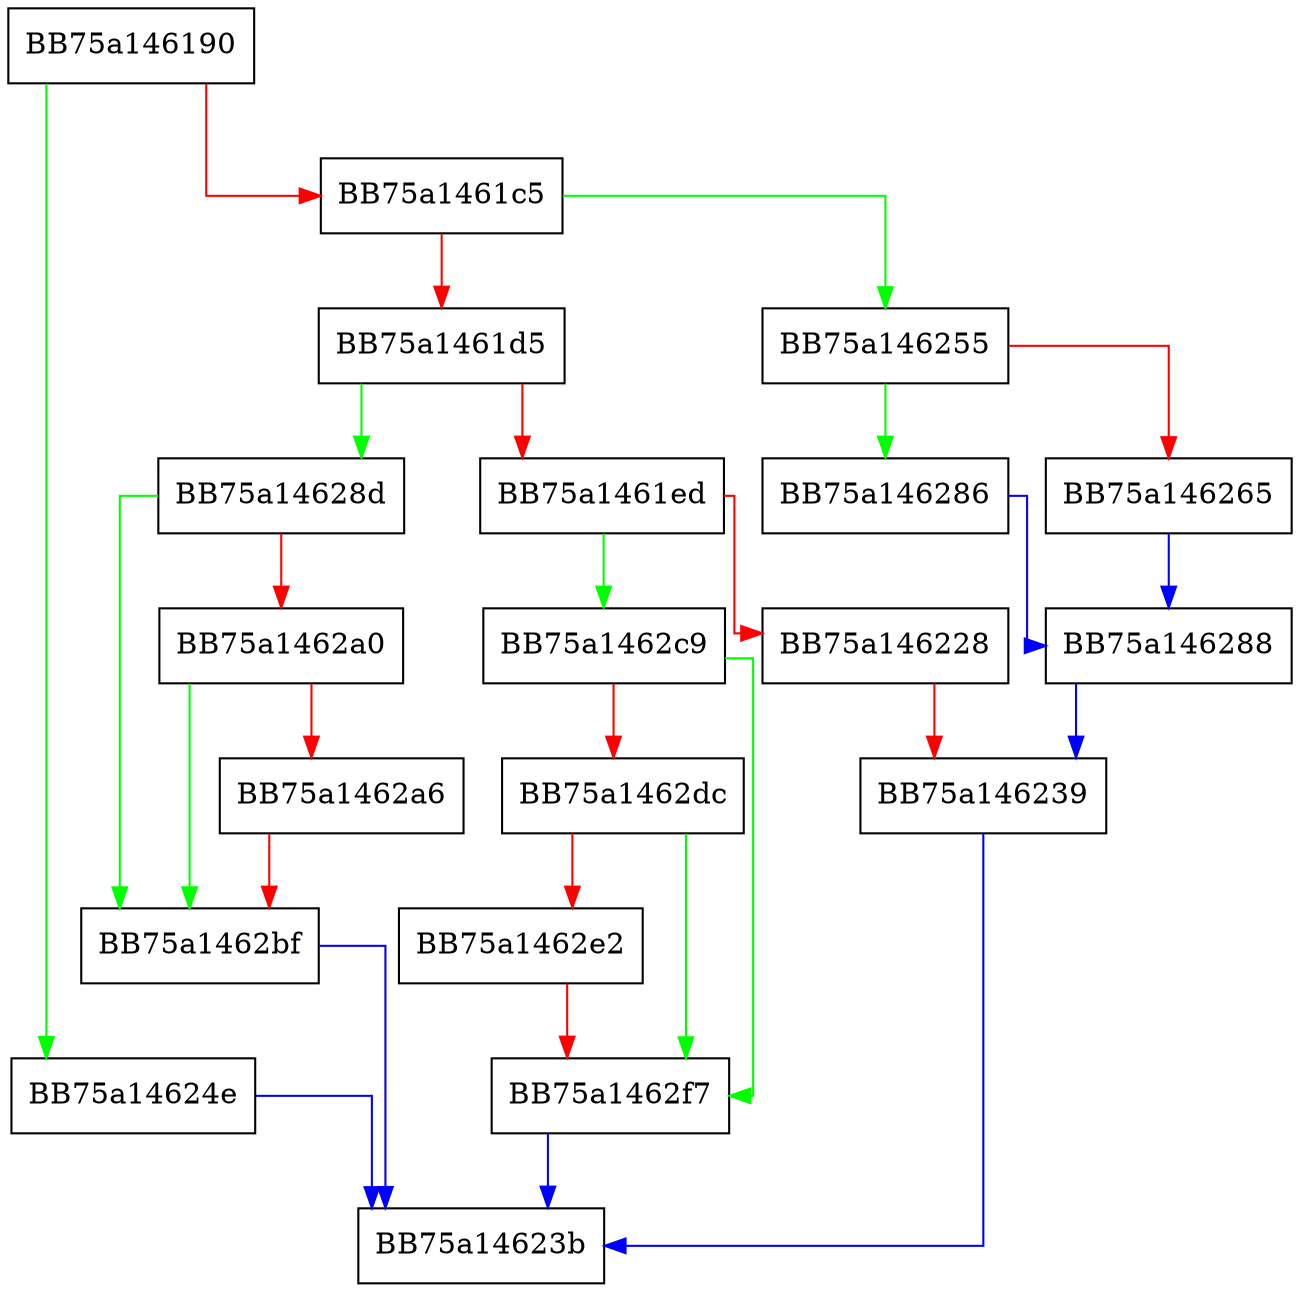 digraph Read {
  node [shape="box"];
  graph [splines=ortho];
  BB75a146190 -> BB75a14624e [color="green"];
  BB75a146190 -> BB75a1461c5 [color="red"];
  BB75a1461c5 -> BB75a146255 [color="green"];
  BB75a1461c5 -> BB75a1461d5 [color="red"];
  BB75a1461d5 -> BB75a14628d [color="green"];
  BB75a1461d5 -> BB75a1461ed [color="red"];
  BB75a1461ed -> BB75a1462c9 [color="green"];
  BB75a1461ed -> BB75a146228 [color="red"];
  BB75a146228 -> BB75a146239 [color="red"];
  BB75a146239 -> BB75a14623b [color="blue"];
  BB75a14624e -> BB75a14623b [color="blue"];
  BB75a146255 -> BB75a146286 [color="green"];
  BB75a146255 -> BB75a146265 [color="red"];
  BB75a146265 -> BB75a146288 [color="blue"];
  BB75a146286 -> BB75a146288 [color="blue"];
  BB75a146288 -> BB75a146239 [color="blue"];
  BB75a14628d -> BB75a1462bf [color="green"];
  BB75a14628d -> BB75a1462a0 [color="red"];
  BB75a1462a0 -> BB75a1462bf [color="green"];
  BB75a1462a0 -> BB75a1462a6 [color="red"];
  BB75a1462a6 -> BB75a1462bf [color="red"];
  BB75a1462bf -> BB75a14623b [color="blue"];
  BB75a1462c9 -> BB75a1462f7 [color="green"];
  BB75a1462c9 -> BB75a1462dc [color="red"];
  BB75a1462dc -> BB75a1462f7 [color="green"];
  BB75a1462dc -> BB75a1462e2 [color="red"];
  BB75a1462e2 -> BB75a1462f7 [color="red"];
  BB75a1462f7 -> BB75a14623b [color="blue"];
}